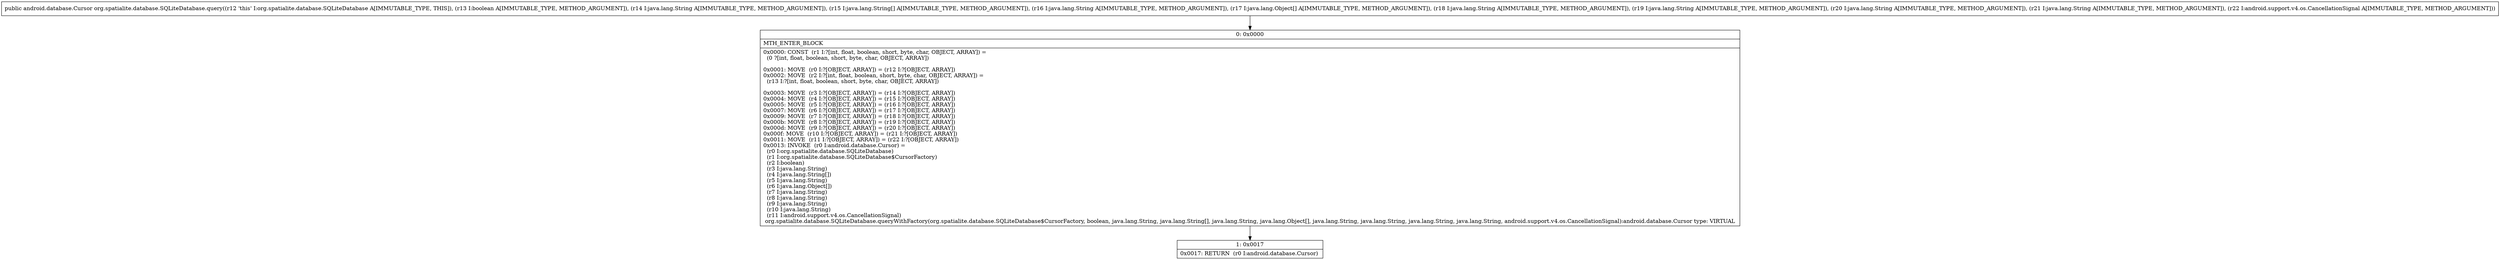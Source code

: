 digraph "CFG fororg.spatialite.database.SQLiteDatabase.query(ZLjava\/lang\/String;[Ljava\/lang\/String;Ljava\/lang\/String;[Ljava\/lang\/Object;Ljava\/lang\/String;Ljava\/lang\/String;Ljava\/lang\/String;Ljava\/lang\/String;Landroid\/support\/v4\/os\/CancellationSignal;)Landroid\/database\/Cursor;" {
Node_0 [shape=record,label="{0\:\ 0x0000|MTH_ENTER_BLOCK\l|0x0000: CONST  (r1 I:?[int, float, boolean, short, byte, char, OBJECT, ARRAY]) = \l  (0 ?[int, float, boolean, short, byte, char, OBJECT, ARRAY])\l \l0x0001: MOVE  (r0 I:?[OBJECT, ARRAY]) = (r12 I:?[OBJECT, ARRAY]) \l0x0002: MOVE  (r2 I:?[int, float, boolean, short, byte, char, OBJECT, ARRAY]) = \l  (r13 I:?[int, float, boolean, short, byte, char, OBJECT, ARRAY])\l \l0x0003: MOVE  (r3 I:?[OBJECT, ARRAY]) = (r14 I:?[OBJECT, ARRAY]) \l0x0004: MOVE  (r4 I:?[OBJECT, ARRAY]) = (r15 I:?[OBJECT, ARRAY]) \l0x0005: MOVE  (r5 I:?[OBJECT, ARRAY]) = (r16 I:?[OBJECT, ARRAY]) \l0x0007: MOVE  (r6 I:?[OBJECT, ARRAY]) = (r17 I:?[OBJECT, ARRAY]) \l0x0009: MOVE  (r7 I:?[OBJECT, ARRAY]) = (r18 I:?[OBJECT, ARRAY]) \l0x000b: MOVE  (r8 I:?[OBJECT, ARRAY]) = (r19 I:?[OBJECT, ARRAY]) \l0x000d: MOVE  (r9 I:?[OBJECT, ARRAY]) = (r20 I:?[OBJECT, ARRAY]) \l0x000f: MOVE  (r10 I:?[OBJECT, ARRAY]) = (r21 I:?[OBJECT, ARRAY]) \l0x0011: MOVE  (r11 I:?[OBJECT, ARRAY]) = (r22 I:?[OBJECT, ARRAY]) \l0x0013: INVOKE  (r0 I:android.database.Cursor) = \l  (r0 I:org.spatialite.database.SQLiteDatabase)\l  (r1 I:org.spatialite.database.SQLiteDatabase$CursorFactory)\l  (r2 I:boolean)\l  (r3 I:java.lang.String)\l  (r4 I:java.lang.String[])\l  (r5 I:java.lang.String)\l  (r6 I:java.lang.Object[])\l  (r7 I:java.lang.String)\l  (r8 I:java.lang.String)\l  (r9 I:java.lang.String)\l  (r10 I:java.lang.String)\l  (r11 I:android.support.v4.os.CancellationSignal)\l org.spatialite.database.SQLiteDatabase.queryWithFactory(org.spatialite.database.SQLiteDatabase$CursorFactory, boolean, java.lang.String, java.lang.String[], java.lang.String, java.lang.Object[], java.lang.String, java.lang.String, java.lang.String, java.lang.String, android.support.v4.os.CancellationSignal):android.database.Cursor type: VIRTUAL \l}"];
Node_1 [shape=record,label="{1\:\ 0x0017|0x0017: RETURN  (r0 I:android.database.Cursor) \l}"];
MethodNode[shape=record,label="{public android.database.Cursor org.spatialite.database.SQLiteDatabase.query((r12 'this' I:org.spatialite.database.SQLiteDatabase A[IMMUTABLE_TYPE, THIS]), (r13 I:boolean A[IMMUTABLE_TYPE, METHOD_ARGUMENT]), (r14 I:java.lang.String A[IMMUTABLE_TYPE, METHOD_ARGUMENT]), (r15 I:java.lang.String[] A[IMMUTABLE_TYPE, METHOD_ARGUMENT]), (r16 I:java.lang.String A[IMMUTABLE_TYPE, METHOD_ARGUMENT]), (r17 I:java.lang.Object[] A[IMMUTABLE_TYPE, METHOD_ARGUMENT]), (r18 I:java.lang.String A[IMMUTABLE_TYPE, METHOD_ARGUMENT]), (r19 I:java.lang.String A[IMMUTABLE_TYPE, METHOD_ARGUMENT]), (r20 I:java.lang.String A[IMMUTABLE_TYPE, METHOD_ARGUMENT]), (r21 I:java.lang.String A[IMMUTABLE_TYPE, METHOD_ARGUMENT]), (r22 I:android.support.v4.os.CancellationSignal A[IMMUTABLE_TYPE, METHOD_ARGUMENT])) }"];
MethodNode -> Node_0;
Node_0 -> Node_1;
}

